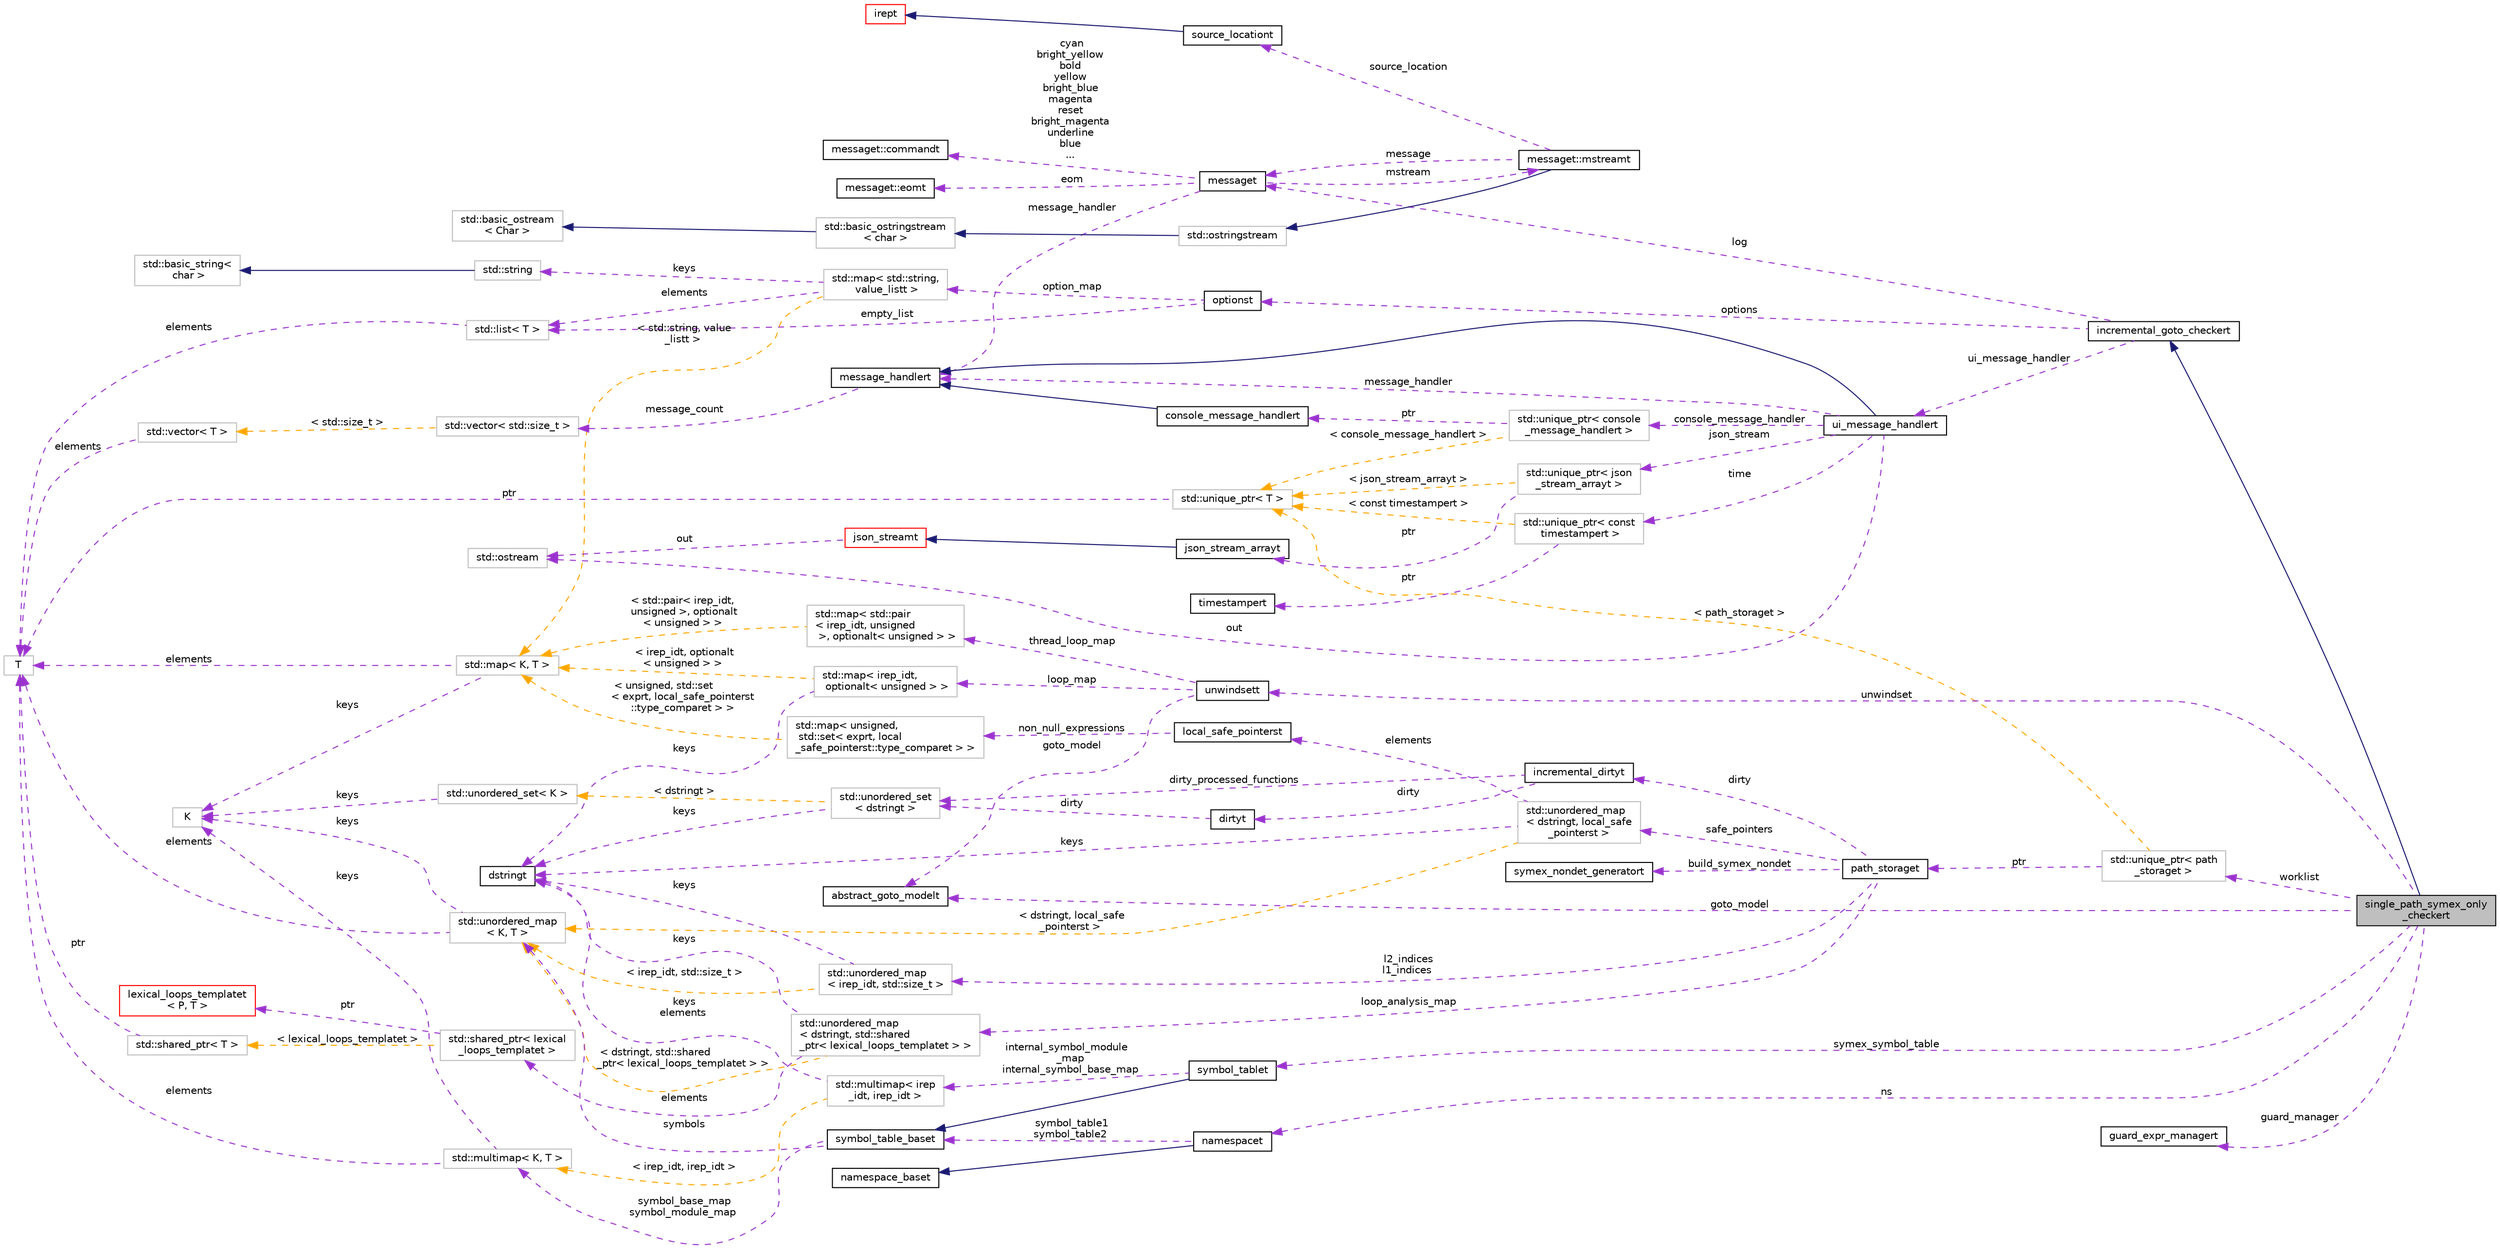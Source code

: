 digraph "single_path_symex_only_checkert"
{
 // LATEX_PDF_SIZE
  bgcolor="transparent";
  edge [fontname="Helvetica",fontsize="10",labelfontname="Helvetica",labelfontsize="10"];
  node [fontname="Helvetica",fontsize="10",shape=record];
  rankdir="LR";
  Node1 [label="single_path_symex_only\l_checkert",height=0.2,width=0.4,color="black", fillcolor="grey75", style="filled", fontcolor="black",tooltip="Uses goto-symex to generate a symex_target_equationt for each path."];
  Node2 -> Node1 [dir="back",color="midnightblue",fontsize="10",style="solid",fontname="Helvetica"];
  Node2 [label="incremental_goto_checkert",height=0.2,width=0.4,color="black",URL="$classincremental__goto__checkert.html",tooltip="An implementation of incremental_goto_checkert provides functionality for checking a set of propertie..."];
  Node3 -> Node2 [dir="back",color="darkorchid3",fontsize="10",style="dashed",label=" options" ,fontname="Helvetica"];
  Node3 [label="optionst",height=0.2,width=0.4,color="black",URL="$classoptionst.html",tooltip=" "];
  Node4 -> Node3 [dir="back",color="darkorchid3",fontsize="10",style="dashed",label=" empty_list" ,fontname="Helvetica"];
  Node4 [label="std::list\< T \>",height=0.2,width=0.4,color="grey75",tooltip="STL class."];
  Node5 -> Node4 [dir="back",color="darkorchid3",fontsize="10",style="dashed",label=" elements" ,fontname="Helvetica"];
  Node5 [label="T",height=0.2,width=0.4,color="grey75",tooltip=" "];
  Node6 -> Node3 [dir="back",color="darkorchid3",fontsize="10",style="dashed",label=" option_map" ,fontname="Helvetica"];
  Node6 [label="std::map\< std::string,\l value_listt \>",height=0.2,width=0.4,color="grey75",tooltip=" "];
  Node4 -> Node6 [dir="back",color="darkorchid3",fontsize="10",style="dashed",label=" elements" ,fontname="Helvetica"];
  Node7 -> Node6 [dir="back",color="darkorchid3",fontsize="10",style="dashed",label=" keys" ,fontname="Helvetica"];
  Node7 [label="std::string",height=0.2,width=0.4,color="grey75",tooltip="STL class."];
  Node8 -> Node7 [dir="back",color="midnightblue",fontsize="10",style="solid",fontname="Helvetica"];
  Node8 [label="std::basic_string\<\l char \>",height=0.2,width=0.4,color="grey75",tooltip="STL class."];
  Node9 -> Node6 [dir="back",color="orange",fontsize="10",style="dashed",label=" \< std::string, value\l_listt \>" ,fontname="Helvetica"];
  Node9 [label="std::map\< K, T \>",height=0.2,width=0.4,color="grey75",tooltip="STL class."];
  Node10 -> Node9 [dir="back",color="darkorchid3",fontsize="10",style="dashed",label=" keys" ,fontname="Helvetica"];
  Node10 [label="K",height=0.2,width=0.4,color="grey75",tooltip=" "];
  Node5 -> Node9 [dir="back",color="darkorchid3",fontsize="10",style="dashed",label=" elements" ,fontname="Helvetica"];
  Node11 -> Node2 [dir="back",color="darkorchid3",fontsize="10",style="dashed",label=" log" ,fontname="Helvetica"];
  Node11 [label="messaget",height=0.2,width=0.4,color="black",URL="$classmessaget.html",tooltip="Class that provides messages with a built-in verbosity 'level'."];
  Node12 -> Node11 [dir="back",color="darkorchid3",fontsize="10",style="dashed",label=" message_handler" ,fontname="Helvetica"];
  Node12 [label="message_handlert",height=0.2,width=0.4,color="black",URL="$classmessage__handlert.html",tooltip=" "];
  Node13 -> Node12 [dir="back",color="darkorchid3",fontsize="10",style="dashed",label=" message_count" ,fontname="Helvetica"];
  Node13 [label="std::vector\< std::size_t \>",height=0.2,width=0.4,color="grey75",tooltip=" "];
  Node14 -> Node13 [dir="back",color="orange",fontsize="10",style="dashed",label=" \< std::size_t \>" ,fontname="Helvetica"];
  Node14 [label="std::vector\< T \>",height=0.2,width=0.4,color="grey75",tooltip="STL class."];
  Node5 -> Node14 [dir="back",color="darkorchid3",fontsize="10",style="dashed",label=" elements" ,fontname="Helvetica"];
  Node15 -> Node11 [dir="back",color="darkorchid3",fontsize="10",style="dashed",label=" cyan\nbright_yellow\nbold\nyellow\nbright_blue\nmagenta\nreset\nbright_magenta\nunderline\nblue\n..." ,fontname="Helvetica"];
  Node15 [label="messaget::commandt",height=0.2,width=0.4,color="black",URL="$classmessaget_1_1commandt.html",tooltip=" "];
  Node16 -> Node11 [dir="back",color="darkorchid3",fontsize="10",style="dashed",label=" mstream" ,fontname="Helvetica"];
  Node16 [label="messaget::mstreamt",height=0.2,width=0.4,color="black",URL="$classmessaget_1_1mstreamt.html",tooltip=" "];
  Node17 -> Node16 [dir="back",color="midnightblue",fontsize="10",style="solid",fontname="Helvetica"];
  Node17 [label="std::ostringstream",height=0.2,width=0.4,color="grey75",tooltip="STL class."];
  Node18 -> Node17 [dir="back",color="midnightblue",fontsize="10",style="solid",fontname="Helvetica"];
  Node18 [label="std::basic_ostringstream\l\< char \>",height=0.2,width=0.4,color="grey75",tooltip="STL class."];
  Node19 -> Node18 [dir="back",color="midnightblue",fontsize="10",style="solid",fontname="Helvetica"];
  Node19 [label="std::basic_ostream\l\< Char \>",height=0.2,width=0.4,color="grey75",tooltip="STL class."];
  Node11 -> Node16 [dir="back",color="darkorchid3",fontsize="10",style="dashed",label=" message" ,fontname="Helvetica"];
  Node22 -> Node16 [dir="back",color="darkorchid3",fontsize="10",style="dashed",label=" source_location" ,fontname="Helvetica"];
  Node22 [label="source_locationt",height=0.2,width=0.4,color="black",URL="$classsource__locationt.html",tooltip=" "];
  Node23 -> Node22 [dir="back",color="midnightblue",fontsize="10",style="solid",fontname="Helvetica"];
  Node23 [label="irept",height=0.2,width=0.4,color="red",URL="$classirept.html",tooltip="There are a large number of kinds of tree structured or tree-like data in CPROVER."];
  Node30 -> Node11 [dir="back",color="darkorchid3",fontsize="10",style="dashed",label=" eom" ,fontname="Helvetica"];
  Node30 [label="messaget::eomt",height=0.2,width=0.4,color="black",URL="$classmessaget_1_1eomt.html",tooltip=" "];
  Node31 -> Node2 [dir="back",color="darkorchid3",fontsize="10",style="dashed",label=" ui_message_handler" ,fontname="Helvetica"];
  Node31 [label="ui_message_handlert",height=0.2,width=0.4,color="black",URL="$classui__message__handlert.html",tooltip=" "];
  Node12 -> Node31 [dir="back",color="midnightblue",fontsize="10",style="solid",fontname="Helvetica"];
  Node12 -> Node31 [dir="back",color="darkorchid3",fontsize="10",style="dashed",label=" message_handler" ,fontname="Helvetica"];
  Node32 -> Node31 [dir="back",color="darkorchid3",fontsize="10",style="dashed",label=" json_stream" ,fontname="Helvetica"];
  Node32 [label="std::unique_ptr\< json\l_stream_arrayt \>",height=0.2,width=0.4,color="grey75",tooltip=" "];
  Node33 -> Node32 [dir="back",color="darkorchid3",fontsize="10",style="dashed",label=" ptr" ,fontname="Helvetica"];
  Node33 [label="json_stream_arrayt",height=0.2,width=0.4,color="black",URL="$classjson__stream__arrayt.html",tooltip="Provides methods for streaming JSON arrays."];
  Node34 -> Node33 [dir="back",color="midnightblue",fontsize="10",style="solid",fontname="Helvetica"];
  Node34 [label="json_streamt",height=0.2,width=0.4,color="red",URL="$classjson__streamt.html",tooltip="This class provides a facility for streaming JSON objects directly to the output instead of waiting f..."];
  Node40 -> Node34 [dir="back",color="darkorchid3",fontsize="10",style="dashed",label=" out" ,fontname="Helvetica"];
  Node40 [label="std::ostream",height=0.2,width=0.4,color="grey75",tooltip="STL class."];
  Node36 -> Node32 [dir="back",color="orange",fontsize="10",style="dashed",label=" \< json_stream_arrayt \>" ,fontname="Helvetica"];
  Node36 [label="std::unique_ptr\< T \>",height=0.2,width=0.4,color="grey75",tooltip="STL class."];
  Node5 -> Node36 [dir="back",color="darkorchid3",fontsize="10",style="dashed",label=" ptr" ,fontname="Helvetica"];
  Node42 -> Node31 [dir="back",color="darkorchid3",fontsize="10",style="dashed",label=" console_message_handler" ,fontname="Helvetica"];
  Node42 [label="std::unique_ptr\< console\l_message_handlert \>",height=0.2,width=0.4,color="grey75",tooltip=" "];
  Node43 -> Node42 [dir="back",color="darkorchid3",fontsize="10",style="dashed",label=" ptr" ,fontname="Helvetica"];
  Node43 [label="console_message_handlert",height=0.2,width=0.4,color="black",URL="$classconsole__message__handlert.html",tooltip=" "];
  Node12 -> Node43 [dir="back",color="midnightblue",fontsize="10",style="solid",fontname="Helvetica"];
  Node36 -> Node42 [dir="back",color="orange",fontsize="10",style="dashed",label=" \< console_message_handlert \>" ,fontname="Helvetica"];
  Node40 -> Node31 [dir="back",color="darkorchid3",fontsize="10",style="dashed",label=" out" ,fontname="Helvetica"];
  Node44 -> Node31 [dir="back",color="darkorchid3",fontsize="10",style="dashed",label=" time" ,fontname="Helvetica"];
  Node44 [label="std::unique_ptr\< const\l timestampert \>",height=0.2,width=0.4,color="grey75",tooltip=" "];
  Node45 -> Node44 [dir="back",color="darkorchid3",fontsize="10",style="dashed",label=" ptr" ,fontname="Helvetica"];
  Node45 [label="timestampert",height=0.2,width=0.4,color="black",URL="$classtimestampert.html",tooltip="Timestamp class hierarchy."];
  Node36 -> Node44 [dir="back",color="orange",fontsize="10",style="dashed",label=" \< const timestampert \>" ,fontname="Helvetica"];
  Node46 -> Node1 [dir="back",color="darkorchid3",fontsize="10",style="dashed",label=" worklist" ,fontname="Helvetica"];
  Node46 [label="std::unique_ptr\< path\l_storaget \>",height=0.2,width=0.4,color="grey75",tooltip=" "];
  Node47 -> Node46 [dir="back",color="darkorchid3",fontsize="10",style="dashed",label=" ptr" ,fontname="Helvetica"];
  Node47 [label="path_storaget",height=0.2,width=0.4,color="black",URL="$classpath__storaget.html",tooltip="Storage for symbolic execution paths to be resumed later."];
  Node48 -> Node47 [dir="back",color="darkorchid3",fontsize="10",style="dashed",label=" safe_pointers" ,fontname="Helvetica"];
  Node48 [label="std::unordered_map\l\< dstringt, local_safe\l_pointerst \>",height=0.2,width=0.4,color="grey75",tooltip=" "];
  Node28 -> Node48 [dir="back",color="darkorchid3",fontsize="10",style="dashed",label=" keys" ,fontname="Helvetica"];
  Node28 [label="dstringt",height=0.2,width=0.4,color="black",URL="$classdstringt.html",tooltip="dstringt has one field, an unsigned integer no which is an index into a static table of strings."];
  Node49 -> Node48 [dir="back",color="darkorchid3",fontsize="10",style="dashed",label=" elements" ,fontname="Helvetica"];
  Node49 [label="local_safe_pointerst",height=0.2,width=0.4,color="black",URL="$classlocal__safe__pointerst.html",tooltip="A very simple, cheap analysis to determine when dereference operations are trivially guarded by a che..."];
  Node50 -> Node49 [dir="back",color="darkorchid3",fontsize="10",style="dashed",label=" non_null_expressions" ,fontname="Helvetica"];
  Node50 [label="std::map\< unsigned,\l std::set\< exprt, local\l_safe_pointerst::type_comparet \> \>",height=0.2,width=0.4,color="grey75",tooltip=" "];
  Node9 -> Node50 [dir="back",color="orange",fontsize="10",style="dashed",label=" \< unsigned, std::set\l\< exprt, local_safe_pointerst\l::type_comparet \> \>" ,fontname="Helvetica"];
  Node54 -> Node48 [dir="back",color="orange",fontsize="10",style="dashed",label=" \< dstringt, local_safe\l_pointerst \>" ,fontname="Helvetica"];
  Node54 [label="std::unordered_map\l\< K, T \>",height=0.2,width=0.4,color="grey75",tooltip="STL class."];
  Node10 -> Node54 [dir="back",color="darkorchid3",fontsize="10",style="dashed",label=" keys" ,fontname="Helvetica"];
  Node5 -> Node54 [dir="back",color="darkorchid3",fontsize="10",style="dashed",label=" elements" ,fontname="Helvetica"];
  Node55 -> Node47 [dir="back",color="darkorchid3",fontsize="10",style="dashed",label=" dirty" ,fontname="Helvetica"];
  Node55 [label="incremental_dirtyt",height=0.2,width=0.4,color="black",URL="$classincremental__dirtyt.html",tooltip="Wrapper for dirtyt that permits incremental population, ensuring each function is analysed exactly on..."];
  Node56 -> Node55 [dir="back",color="darkorchid3",fontsize="10",style="dashed",label=" dirty_processed_functions" ,fontname="Helvetica"];
  Node56 [label="std::unordered_set\l\< dstringt \>",height=0.2,width=0.4,color="grey75",tooltip=" "];
  Node28 -> Node56 [dir="back",color="darkorchid3",fontsize="10",style="dashed",label=" keys" ,fontname="Helvetica"];
  Node57 -> Node56 [dir="back",color="orange",fontsize="10",style="dashed",label=" \< dstringt \>" ,fontname="Helvetica"];
  Node57 [label="std::unordered_set\< K \>",height=0.2,width=0.4,color="grey75",tooltip="STL class."];
  Node10 -> Node57 [dir="back",color="darkorchid3",fontsize="10",style="dashed",label=" keys" ,fontname="Helvetica"];
  Node58 -> Node55 [dir="back",color="darkorchid3",fontsize="10",style="dashed",label=" dirty" ,fontname="Helvetica"];
  Node58 [label="dirtyt",height=0.2,width=0.4,color="black",URL="$classdirtyt.html",tooltip="Dirty variables are ones which have their address taken so we can't reliably work out where they may ..."];
  Node56 -> Node58 [dir="back",color="darkorchid3",fontsize="10",style="dashed",label=" dirty" ,fontname="Helvetica"];
  Node59 -> Node47 [dir="back",color="darkorchid3",fontsize="10",style="dashed",label=" build_symex_nondet" ,fontname="Helvetica"];
  Node59 [label="symex_nondet_generatort",height=0.2,width=0.4,color="black",URL="$classsymex__nondet__generatort.html",tooltip="Functor generating fresh nondet symbols."];
  Node60 -> Node47 [dir="back",color="darkorchid3",fontsize="10",style="dashed",label=" loop_analysis_map" ,fontname="Helvetica"];
  Node60 [label="std::unordered_map\l\< dstringt, std::shared\l_ptr\< lexical_loops_templatet \> \>",height=0.2,width=0.4,color="grey75",tooltip=" "];
  Node61 -> Node60 [dir="back",color="darkorchid3",fontsize="10",style="dashed",label=" elements" ,fontname="Helvetica"];
  Node61 [label="std::shared_ptr\< lexical\l_loops_templatet \>",height=0.2,width=0.4,color="grey75",tooltip=" "];
  Node62 -> Node61 [dir="back",color="darkorchid3",fontsize="10",style="dashed",label=" ptr" ,fontname="Helvetica"];
  Node62 [label="lexical_loops_templatet\l\< P, T \>",height=0.2,width=0.4,color="red",URL="$classlexical__loops__templatet.html",tooltip="Main driver for working out if a class (normally goto_programt) has any lexical loops."];
  Node67 -> Node61 [dir="back",color="orange",fontsize="10",style="dashed",label=" \< lexical_loops_templatet \>" ,fontname="Helvetica"];
  Node67 [label="std::shared_ptr\< T \>",height=0.2,width=0.4,color="grey75",tooltip="STL class."];
  Node5 -> Node67 [dir="back",color="darkorchid3",fontsize="10",style="dashed",label=" ptr" ,fontname="Helvetica"];
  Node28 -> Node60 [dir="back",color="darkorchid3",fontsize="10",style="dashed",label=" keys" ,fontname="Helvetica"];
  Node54 -> Node60 [dir="back",color="orange",fontsize="10",style="dashed",label=" \< dstringt, std::shared\l_ptr\< lexical_loops_templatet \> \>" ,fontname="Helvetica"];
  Node68 -> Node47 [dir="back",color="darkorchid3",fontsize="10",style="dashed",label=" l2_indices\nl1_indices" ,fontname="Helvetica"];
  Node68 [label="std::unordered_map\l\< irep_idt, std::size_t \>",height=0.2,width=0.4,color="grey75",tooltip=" "];
  Node28 -> Node68 [dir="back",color="darkorchid3",fontsize="10",style="dashed",label=" keys" ,fontname="Helvetica"];
  Node54 -> Node68 [dir="back",color="orange",fontsize="10",style="dashed",label=" \< irep_idt, std::size_t \>" ,fontname="Helvetica"];
  Node36 -> Node46 [dir="back",color="orange",fontsize="10",style="dashed",label=" \< path_storaget \>" ,fontname="Helvetica"];
  Node69 -> Node1 [dir="back",color="darkorchid3",fontsize="10",style="dashed",label=" symex_symbol_table" ,fontname="Helvetica"];
  Node69 [label="symbol_tablet",height=0.2,width=0.4,color="black",URL="$classsymbol__tablet.html",tooltip="The symbol table."];
  Node70 -> Node69 [dir="back",color="midnightblue",fontsize="10",style="solid",fontname="Helvetica"];
  Node70 [label="symbol_table_baset",height=0.2,width=0.4,color="black",URL="$classsymbol__table__baset.html",tooltip="The symbol table base class interface."];
  Node71 -> Node70 [dir="back",color="darkorchid3",fontsize="10",style="dashed",label=" symbol_base_map\nsymbol_module_map" ,fontname="Helvetica"];
  Node71 [label="std::multimap\< K, T \>",height=0.2,width=0.4,color="grey75",tooltip="STL class."];
  Node10 -> Node71 [dir="back",color="darkorchid3",fontsize="10",style="dashed",label=" keys" ,fontname="Helvetica"];
  Node5 -> Node71 [dir="back",color="darkorchid3",fontsize="10",style="dashed",label=" elements" ,fontname="Helvetica"];
  Node54 -> Node70 [dir="back",color="darkorchid3",fontsize="10",style="dashed",label=" symbols" ,fontname="Helvetica"];
  Node72 -> Node69 [dir="back",color="darkorchid3",fontsize="10",style="dashed",label=" internal_symbol_module\l_map\ninternal_symbol_base_map" ,fontname="Helvetica"];
  Node72 [label="std::multimap\< irep\l_idt, irep_idt \>",height=0.2,width=0.4,color="grey75",tooltip=" "];
  Node28 -> Node72 [dir="back",color="darkorchid3",fontsize="10",style="dashed",label=" keys\nelements" ,fontname="Helvetica"];
  Node71 -> Node72 [dir="back",color="orange",fontsize="10",style="dashed",label=" \< irep_idt, irep_idt \>" ,fontname="Helvetica"];
  Node73 -> Node1 [dir="back",color="darkorchid3",fontsize="10",style="dashed",label=" guard_manager" ,fontname="Helvetica"];
  Node73 [label="guard_expr_managert",height=0.2,width=0.4,color="black",URL="$structguard__expr__managert.html",tooltip="This is unused by this implementation of guards, but can be used by other implementations of the same..."];
  Node74 -> Node1 [dir="back",color="darkorchid3",fontsize="10",style="dashed",label=" ns" ,fontname="Helvetica"];
  Node74 [label="namespacet",height=0.2,width=0.4,color="black",URL="$classnamespacet.html",tooltip="A namespacet is essentially one or two symbol tables bound together, to allow for symbol lookups in t..."];
  Node75 -> Node74 [dir="back",color="midnightblue",fontsize="10",style="solid",fontname="Helvetica"];
  Node75 [label="namespace_baset",height=0.2,width=0.4,color="black",URL="$classnamespace__baset.html",tooltip="Basic interface for a namespace."];
  Node70 -> Node74 [dir="back",color="darkorchid3",fontsize="10",style="dashed",label=" symbol_table1\nsymbol_table2" ,fontname="Helvetica"];
  Node76 -> Node1 [dir="back",color="darkorchid3",fontsize="10",style="dashed",label=" goto_model" ,fontname="Helvetica"];
  Node76 [label="abstract_goto_modelt",height=0.2,width=0.4,color="black",URL="$classabstract__goto__modelt.html",tooltip="Abstract interface to eager or lazy GOTO models."];
  Node77 -> Node1 [dir="back",color="darkorchid3",fontsize="10",style="dashed",label=" unwindset" ,fontname="Helvetica"];
  Node77 [label="unwindsett",height=0.2,width=0.4,color="black",URL="$classunwindsett.html",tooltip=" "];
  Node78 -> Node77 [dir="back",color="darkorchid3",fontsize="10",style="dashed",label=" thread_loop_map" ,fontname="Helvetica"];
  Node78 [label="std::map\< std::pair\l\< irep_idt, unsigned\l \>, optionalt\< unsigned \> \>",height=0.2,width=0.4,color="grey75",tooltip=" "];
  Node9 -> Node78 [dir="back",color="orange",fontsize="10",style="dashed",label=" \< std::pair\< irep_idt,\l unsigned \>, optionalt\l\< unsigned \> \>" ,fontname="Helvetica"];
  Node76 -> Node77 [dir="back",color="darkorchid3",fontsize="10",style="dashed",label=" goto_model" ,fontname="Helvetica"];
  Node79 -> Node77 [dir="back",color="darkorchid3",fontsize="10",style="dashed",label=" loop_map" ,fontname="Helvetica"];
  Node79 [label="std::map\< irep_idt,\l optionalt\< unsigned \> \>",height=0.2,width=0.4,color="grey75",tooltip=" "];
  Node28 -> Node79 [dir="back",color="darkorchid3",fontsize="10",style="dashed",label=" keys" ,fontname="Helvetica"];
  Node9 -> Node79 [dir="back",color="orange",fontsize="10",style="dashed",label=" \< irep_idt, optionalt\l\< unsigned \> \>" ,fontname="Helvetica"];
}
